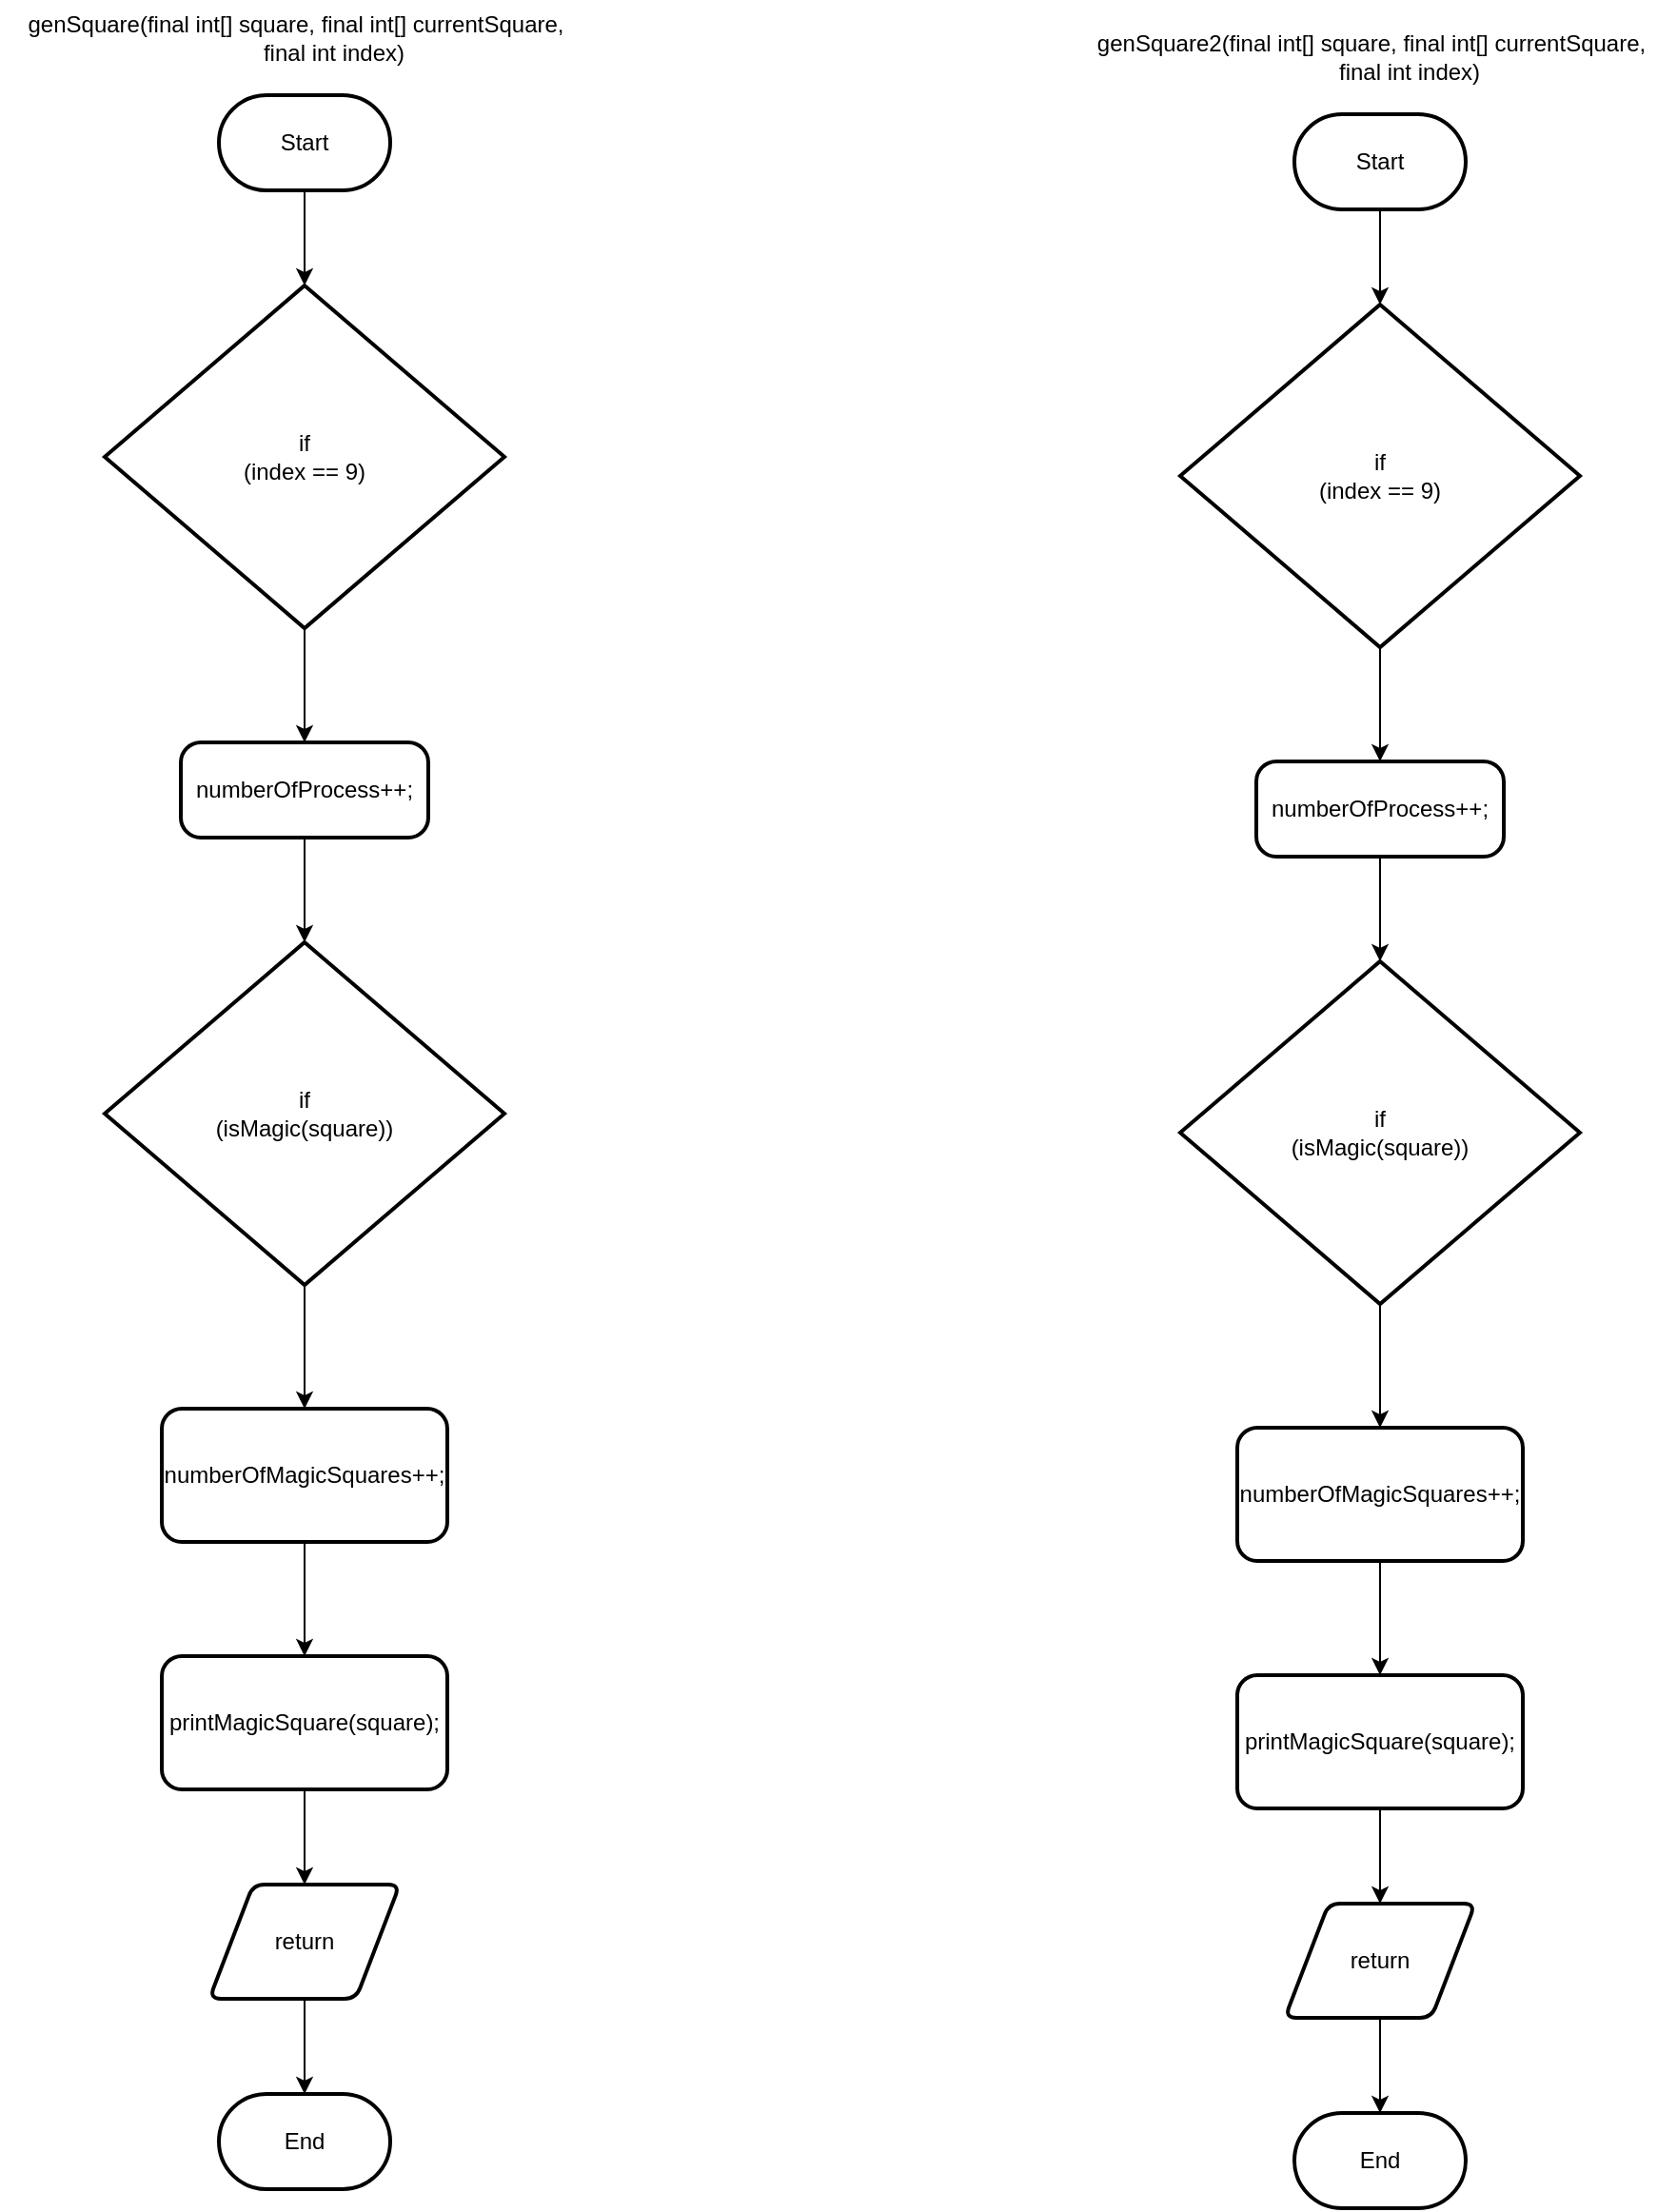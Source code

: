 <mxfile>
    <diagram id="SK7UVWmZvRvvVLLvdijm" name="Page-1">
        <mxGraphModel dx="1086" dy="1775" grid="1" gridSize="10" guides="1" tooltips="1" connect="1" arrows="1" fold="1" page="1" pageScale="1" pageWidth="827" pageHeight="1169" math="0" shadow="0">
            <root>
                <mxCell id="0"/>
                <mxCell id="1" parent="0"/>
                <mxCell id="17" value="" style="edgeStyle=none;html=1;" parent="1" source="2" target="5" edge="1">
                    <mxGeometry relative="1" as="geometry"/>
                </mxCell>
                <mxCell id="2" value="return" style="shape=parallelogram;html=1;strokeWidth=2;perimeter=parallelogramPerimeter;whiteSpace=wrap;rounded=1;arcSize=12;size=0.23;" parent="1" vertex="1">
                    <mxGeometry x="315" y="650" width="100" height="60" as="geometry"/>
                </mxCell>
                <mxCell id="7" value="" style="edgeStyle=none;html=1;" parent="1" source="3" target="4" edge="1">
                    <mxGeometry relative="1" as="geometry"/>
                </mxCell>
                <mxCell id="3" value="Start" style="rounded=1;whiteSpace=wrap;html=1;absoluteArcSize=1;arcSize=100;strokeWidth=2;" parent="1" vertex="1">
                    <mxGeometry x="320" y="-290" width="90" height="50" as="geometry"/>
                </mxCell>
                <mxCell id="9" value="" style="edgeStyle=none;html=1;" parent="1" source="4" target="6" edge="1">
                    <mxGeometry relative="1" as="geometry"/>
                </mxCell>
                <mxCell id="4" value="if &lt;br&gt;(index == 9)" style="strokeWidth=2;html=1;shape=mxgraph.flowchart.decision;whiteSpace=wrap;" parent="1" vertex="1">
                    <mxGeometry x="260" y="-190" width="210" height="180" as="geometry"/>
                </mxCell>
                <mxCell id="5" value="End" style="rounded=1;whiteSpace=wrap;html=1;absoluteArcSize=1;arcSize=100;strokeWidth=2;" parent="1" vertex="1">
                    <mxGeometry x="320" y="760" width="90" height="50" as="geometry"/>
                </mxCell>
                <mxCell id="11" value="" style="edgeStyle=none;html=1;" parent="1" source="6" target="10" edge="1">
                    <mxGeometry relative="1" as="geometry"/>
                </mxCell>
                <mxCell id="6" value="numberOfProcess++;" style="rounded=1;whiteSpace=wrap;html=1;absoluteArcSize=1;arcSize=21;strokeWidth=2;" parent="1" vertex="1">
                    <mxGeometry x="300" y="50" width="130" height="50" as="geometry"/>
                </mxCell>
                <mxCell id="15" value="" style="edgeStyle=none;html=1;" parent="1" source="8" target="14" edge="1">
                    <mxGeometry relative="1" as="geometry"/>
                </mxCell>
                <mxCell id="8" value="numberOfMagicSquares++;" style="rounded=1;whiteSpace=wrap;html=1;absoluteArcSize=1;arcSize=21;strokeWidth=2;" parent="1" vertex="1">
                    <mxGeometry x="290" y="400" width="150" height="70" as="geometry"/>
                </mxCell>
                <mxCell id="13" value="" style="edgeStyle=none;html=1;" parent="1" source="10" target="8" edge="1">
                    <mxGeometry relative="1" as="geometry"/>
                </mxCell>
                <mxCell id="10" value="if &lt;br&gt;(isMagic(square))" style="strokeWidth=2;html=1;shape=mxgraph.flowchart.decision;whiteSpace=wrap;" parent="1" vertex="1">
                    <mxGeometry x="260" y="155" width="210" height="180" as="geometry"/>
                </mxCell>
                <mxCell id="16" value="" style="edgeStyle=none;html=1;" parent="1" source="14" target="2" edge="1">
                    <mxGeometry relative="1" as="geometry"/>
                </mxCell>
                <mxCell id="14" value="printMagicSquare(square);" style="rounded=1;whiteSpace=wrap;html=1;absoluteArcSize=1;arcSize=21;strokeWidth=2;" parent="1" vertex="1">
                    <mxGeometry x="290" y="530" width="150" height="70" as="geometry"/>
                </mxCell>
                <mxCell id="18" value="&lt;div&gt;genSquare(final int[] square, final int[] currentSquare,&lt;/div&gt;&lt;div&gt;&amp;nbsp; &amp;nbsp; &amp;nbsp; &amp;nbsp; &amp;nbsp; &amp;nbsp; final int index)&lt;/div&gt;" style="text;html=1;align=center;verticalAlign=middle;resizable=0;points=[];autosize=1;strokeColor=none;fillColor=none;" parent="1" vertex="1">
                    <mxGeometry x="205" y="-340" width="310" height="40" as="geometry"/>
                </mxCell>
                <mxCell id="19" value="" style="edgeStyle=none;html=1;" edge="1" parent="1" source="20" target="25">
                    <mxGeometry relative="1" as="geometry"/>
                </mxCell>
                <mxCell id="20" value="return" style="shape=parallelogram;html=1;strokeWidth=2;perimeter=parallelogramPerimeter;whiteSpace=wrap;rounded=1;arcSize=12;size=0.23;" vertex="1" parent="1">
                    <mxGeometry x="880" y="660" width="100" height="60" as="geometry"/>
                </mxCell>
                <mxCell id="21" value="" style="edgeStyle=none;html=1;" edge="1" parent="1" source="22" target="24">
                    <mxGeometry relative="1" as="geometry"/>
                </mxCell>
                <mxCell id="22" value="Start" style="rounded=1;whiteSpace=wrap;html=1;absoluteArcSize=1;arcSize=100;strokeWidth=2;" vertex="1" parent="1">
                    <mxGeometry x="885" y="-280" width="90" height="50" as="geometry"/>
                </mxCell>
                <mxCell id="23" value="" style="edgeStyle=none;html=1;" edge="1" parent="1" source="24" target="27">
                    <mxGeometry relative="1" as="geometry"/>
                </mxCell>
                <mxCell id="24" value="if &lt;br&gt;(index == 9)" style="strokeWidth=2;html=1;shape=mxgraph.flowchart.decision;whiteSpace=wrap;" vertex="1" parent="1">
                    <mxGeometry x="825" y="-180" width="210" height="180" as="geometry"/>
                </mxCell>
                <mxCell id="25" value="End" style="rounded=1;whiteSpace=wrap;html=1;absoluteArcSize=1;arcSize=100;strokeWidth=2;" vertex="1" parent="1">
                    <mxGeometry x="885" y="770" width="90" height="50" as="geometry"/>
                </mxCell>
                <mxCell id="26" value="" style="edgeStyle=none;html=1;" edge="1" parent="1" source="27" target="31">
                    <mxGeometry relative="1" as="geometry"/>
                </mxCell>
                <mxCell id="27" value="numberOfProcess++;" style="rounded=1;whiteSpace=wrap;html=1;absoluteArcSize=1;arcSize=21;strokeWidth=2;" vertex="1" parent="1">
                    <mxGeometry x="865" y="60" width="130" height="50" as="geometry"/>
                </mxCell>
                <mxCell id="28" value="" style="edgeStyle=none;html=1;" edge="1" parent="1" source="29" target="33">
                    <mxGeometry relative="1" as="geometry"/>
                </mxCell>
                <mxCell id="29" value="numberOfMagicSquares++;" style="rounded=1;whiteSpace=wrap;html=1;absoluteArcSize=1;arcSize=21;strokeWidth=2;" vertex="1" parent="1">
                    <mxGeometry x="855" y="410" width="150" height="70" as="geometry"/>
                </mxCell>
                <mxCell id="30" value="" style="edgeStyle=none;html=1;" edge="1" parent="1" source="31" target="29">
                    <mxGeometry relative="1" as="geometry"/>
                </mxCell>
                <mxCell id="31" value="if &lt;br&gt;(isMagic(square))" style="strokeWidth=2;html=1;shape=mxgraph.flowchart.decision;whiteSpace=wrap;" vertex="1" parent="1">
                    <mxGeometry x="825" y="165" width="210" height="180" as="geometry"/>
                </mxCell>
                <mxCell id="32" value="" style="edgeStyle=none;html=1;" edge="1" parent="1" source="33" target="20">
                    <mxGeometry relative="1" as="geometry"/>
                </mxCell>
                <mxCell id="33" value="printMagicSquare(square);" style="rounded=1;whiteSpace=wrap;html=1;absoluteArcSize=1;arcSize=21;strokeWidth=2;" vertex="1" parent="1">
                    <mxGeometry x="855" y="540" width="150" height="70" as="geometry"/>
                </mxCell>
                <mxCell id="34" value="&lt;div&gt;genSquare2(final int[] square, final int[] currentSquare,&lt;/div&gt;&lt;div&gt;&amp;nbsp; &amp;nbsp; &amp;nbsp; &amp;nbsp; &amp;nbsp; &amp;nbsp; final int index)&lt;/div&gt;" style="text;html=1;align=center;verticalAlign=middle;resizable=0;points=[];autosize=1;strokeColor=none;fillColor=none;" vertex="1" parent="1">
                    <mxGeometry x="765" y="-330" width="320" height="40" as="geometry"/>
                </mxCell>
            </root>
        </mxGraphModel>
    </diagram>
</mxfile>